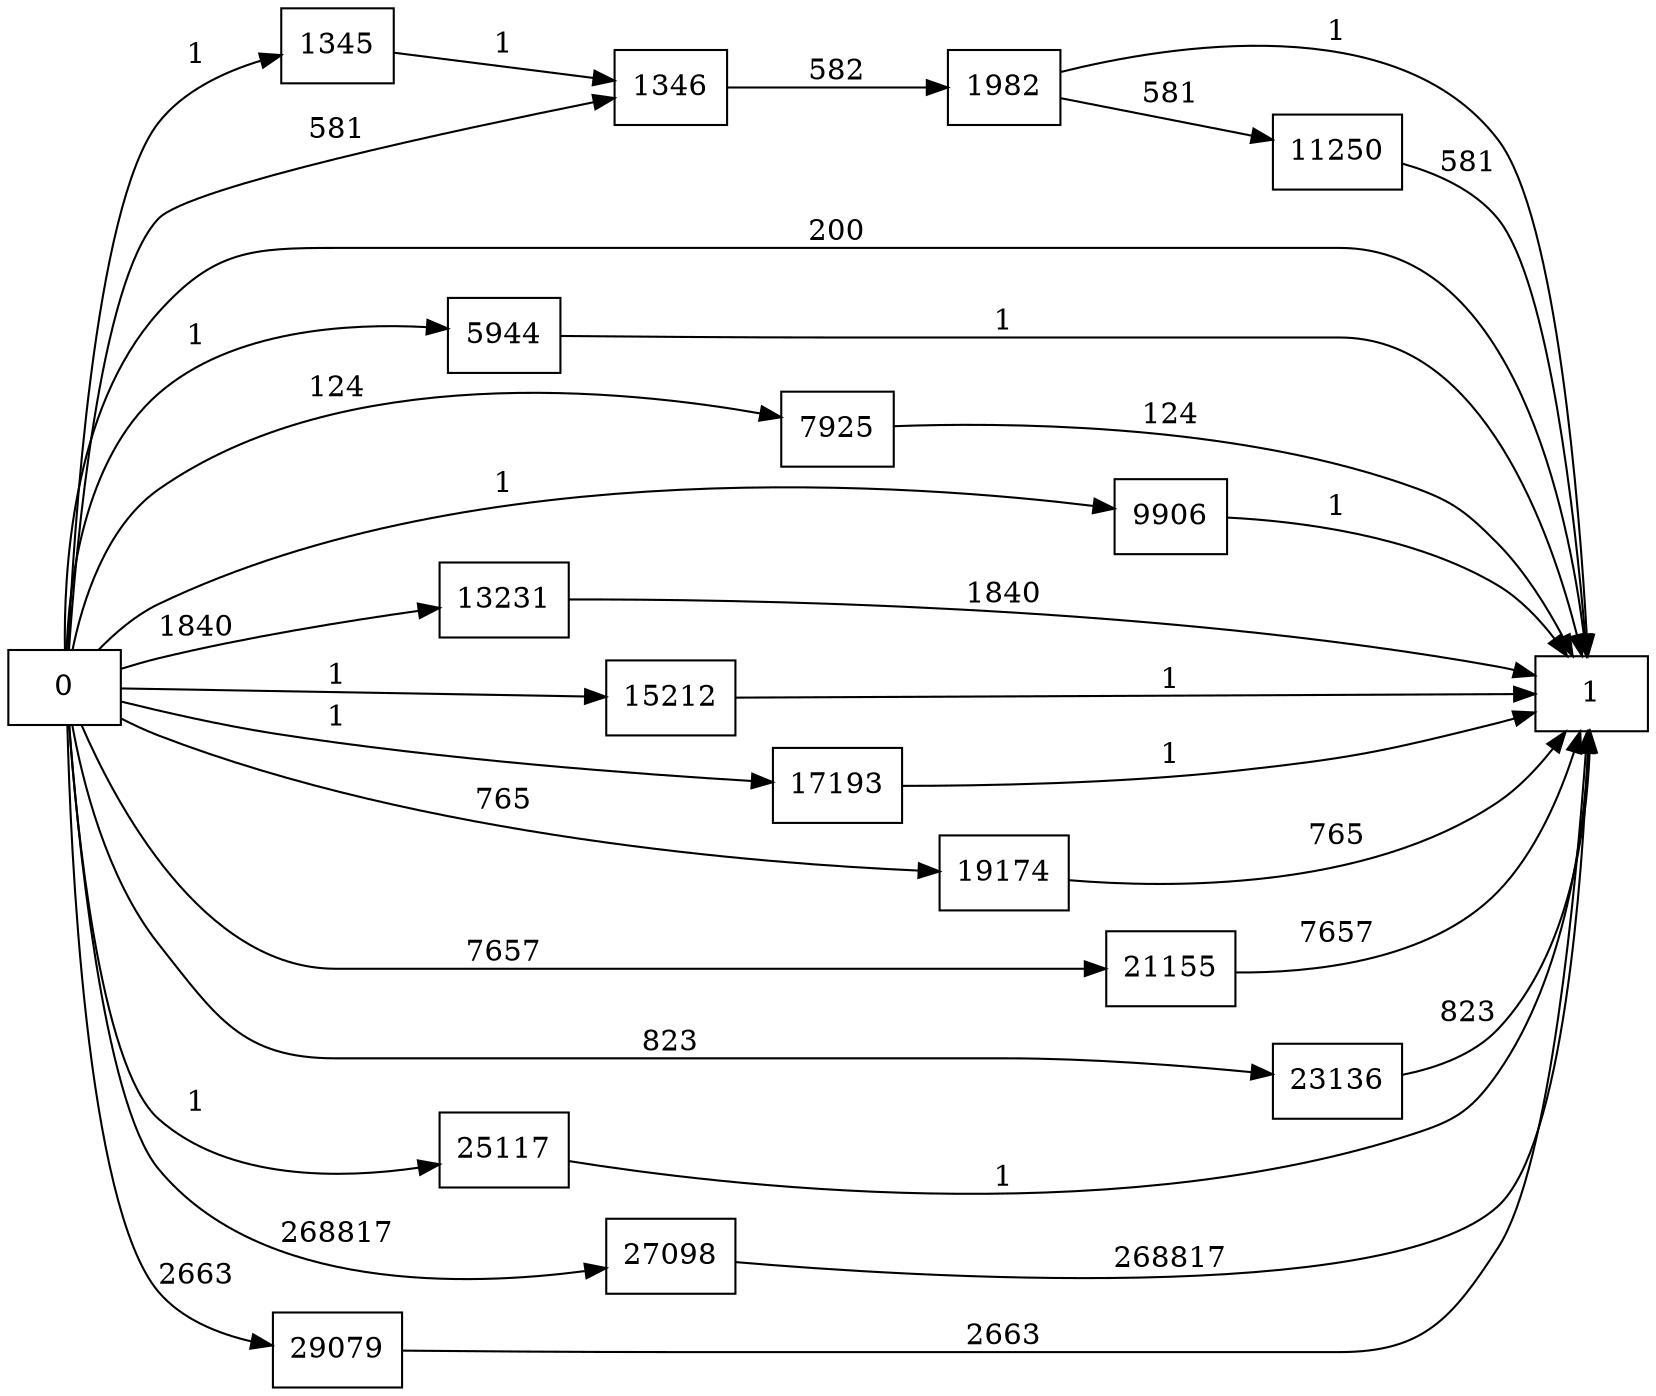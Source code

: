 digraph {
	graph [rankdir=LR]
	node [shape=rectangle]
	1345 -> 1346 [label=1]
	1346 -> 1982 [label=582]
	1982 -> 1 [label=1]
	1982 -> 11250 [label=581]
	5944 -> 1 [label=1]
	7925 -> 1 [label=124]
	9906 -> 1 [label=1]
	11250 -> 1 [label=581]
	13231 -> 1 [label=1840]
	15212 -> 1 [label=1]
	17193 -> 1 [label=1]
	19174 -> 1 [label=765]
	21155 -> 1 [label=7657]
	23136 -> 1 [label=823]
	25117 -> 1 [label=1]
	27098 -> 1 [label=268817]
	29079 -> 1 [label=2663]
	0 -> 1346 [label=581]
	0 -> 1345 [label=1]
	0 -> 1 [label=200]
	0 -> 5944 [label=1]
	0 -> 7925 [label=124]
	0 -> 9906 [label=1]
	0 -> 13231 [label=1840]
	0 -> 15212 [label=1]
	0 -> 17193 [label=1]
	0 -> 19174 [label=765]
	0 -> 21155 [label=7657]
	0 -> 23136 [label=823]
	0 -> 25117 [label=1]
	0 -> 27098 [label=268817]
	0 -> 29079 [label=2663]
}
